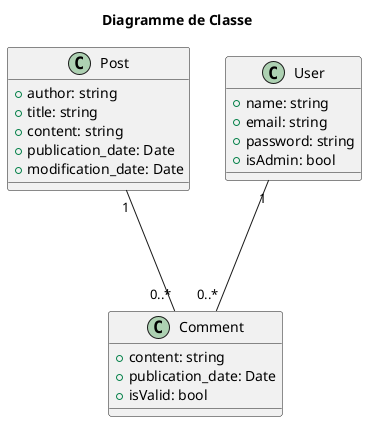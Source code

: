 @startuml Classes
'https://plantuml.com/class-diagram

title Diagramme de Classe

'' CLASSES ''
class Post {
+ author: string
+ title: string
+ content: string
+ publication_date: Date
+ modification_date: Date
}

class Comment {
+ content: string
+ publication_date: Date
+ isValid: bool
}

class User {
+ name: string
+ email: string
+ password: string
+ isAdmin: bool
}

'' ASSOCIATIONS ''
Post "1" --- "0..*" Comment
User "1" --- "0..*" Comment

@enduml
